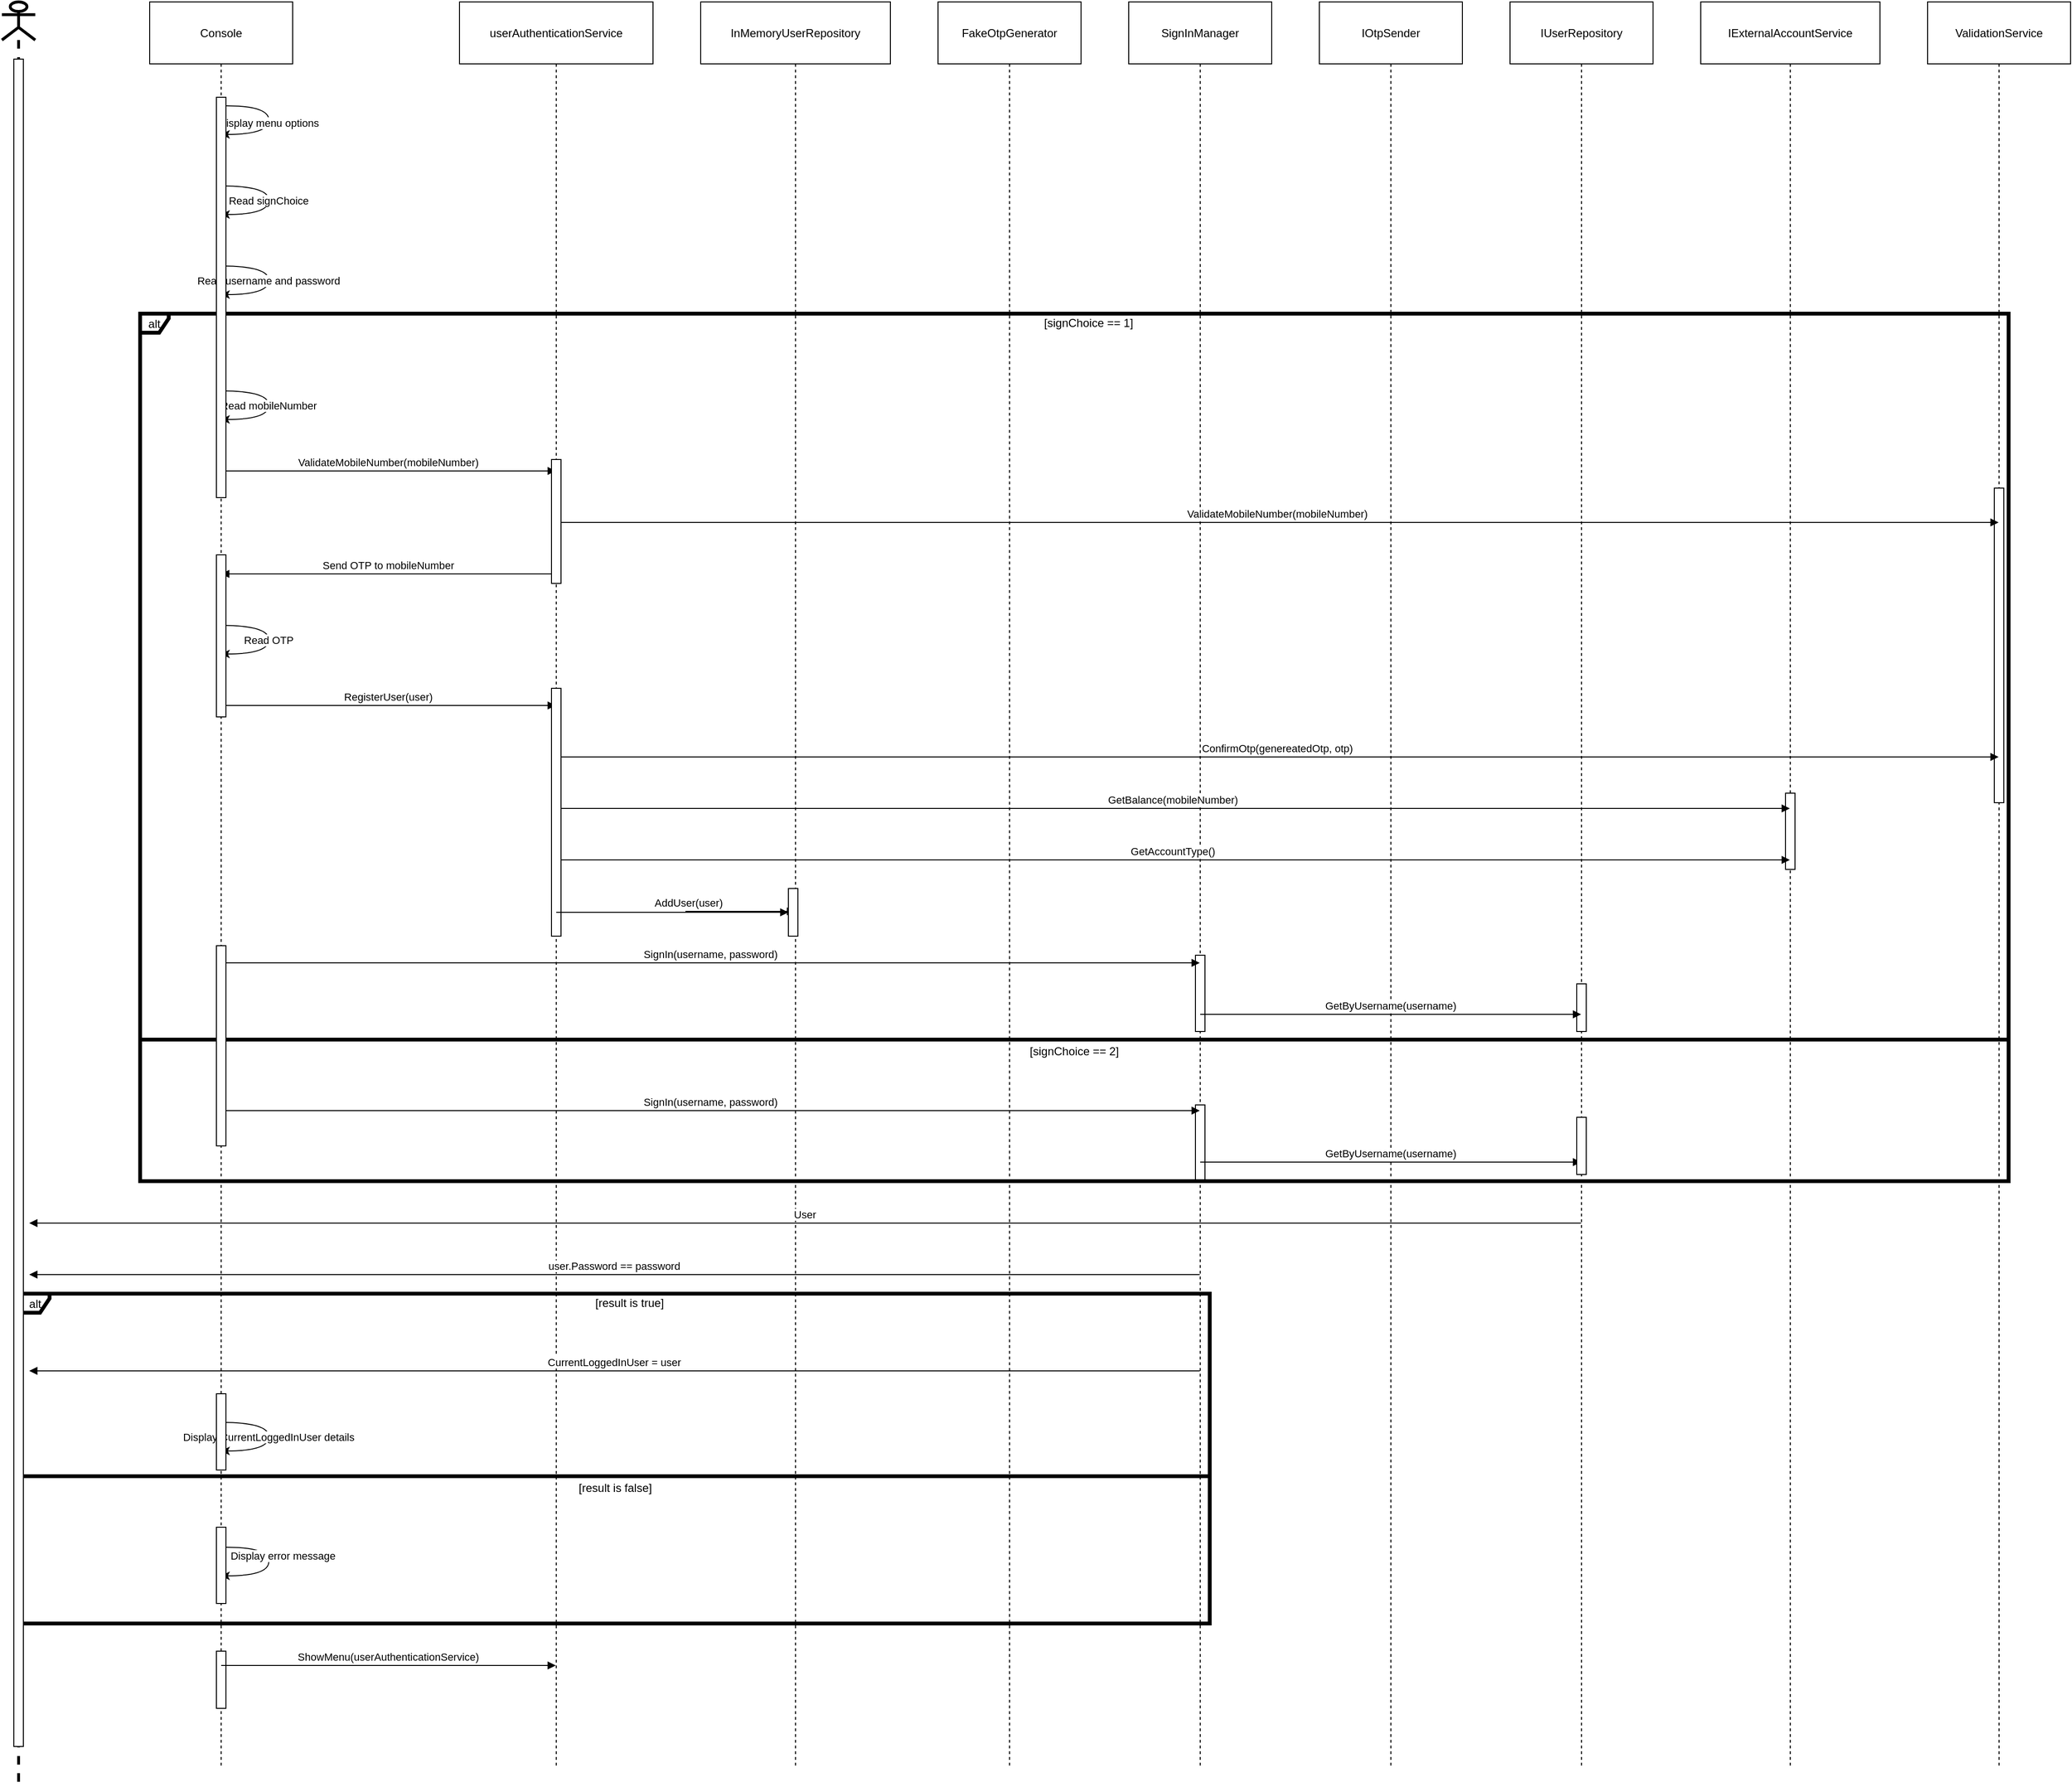 <mxfile version="22.1.1" type="github">
  <diagram name="Page-1" id="2YBvvXClWsGukQMizWep">
    <mxGraphModel dx="3000" dy="1617" grid="1" gridSize="10" guides="1" tooltips="1" connect="1" arrows="1" fold="1" page="1" pageScale="1" pageWidth="850" pageHeight="1100" math="0" shadow="0">
      <root>
        <mxCell id="0" />
        <mxCell id="1" parent="0" />
        <mxCell id="jQxVS3LR43WCqaB9roRx-2" value="Console" style="shape=umlLifeline;perimeter=lifelinePerimeter;whiteSpace=wrap;container=1;dropTarget=0;collapsible=0;recursiveResize=0;outlineConnect=0;portConstraint=eastwest;newEdgeStyle={&quot;edgeStyle&quot;:&quot;elbowEdgeStyle&quot;,&quot;elbow&quot;:&quot;vertical&quot;,&quot;curved&quot;:0,&quot;rounded&quot;:0};size=65;" vertex="1" parent="1">
          <mxGeometry x="220" y="20" width="150" height="1850" as="geometry" />
        </mxCell>
        <mxCell id="jQxVS3LR43WCqaB9roRx-51" value="" style="html=1;points=[[0,0,0,0,5],[0,1,0,0,-5],[1,0,0,0,5],[1,1,0,0,-5]];perimeter=orthogonalPerimeter;outlineConnect=0;targetShapes=umlLifeline;portConstraint=eastwest;newEdgeStyle={&quot;curved&quot;:0,&quot;rounded&quot;:0};" vertex="1" parent="jQxVS3LR43WCqaB9roRx-2">
          <mxGeometry x="70" y="1730" width="10" height="60" as="geometry" />
        </mxCell>
        <mxCell id="jQxVS3LR43WCqaB9roRx-3" value="userAuthenticationService" style="shape=umlLifeline;perimeter=lifelinePerimeter;whiteSpace=wrap;container=1;dropTarget=0;collapsible=0;recursiveResize=0;outlineConnect=0;portConstraint=eastwest;newEdgeStyle={&quot;edgeStyle&quot;:&quot;elbowEdgeStyle&quot;,&quot;elbow&quot;:&quot;vertical&quot;,&quot;curved&quot;:0,&quot;rounded&quot;:0};size=65;" vertex="1" parent="1">
          <mxGeometry x="545" y="20" width="203" height="1850" as="geometry" />
        </mxCell>
        <mxCell id="jQxVS3LR43WCqaB9roRx-4" value="InMemoryUserRepository" style="shape=umlLifeline;perimeter=lifelinePerimeter;whiteSpace=wrap;container=1;dropTarget=0;collapsible=0;recursiveResize=0;outlineConnect=0;portConstraint=eastwest;newEdgeStyle={&quot;edgeStyle&quot;:&quot;elbowEdgeStyle&quot;,&quot;elbow&quot;:&quot;vertical&quot;,&quot;curved&quot;:0,&quot;rounded&quot;:0};size=65;" vertex="1" parent="1">
          <mxGeometry x="798" y="20" width="199" height="1850" as="geometry" />
        </mxCell>
        <mxCell id="jQxVS3LR43WCqaB9roRx-5" value="FakeOtpGenerator" style="shape=umlLifeline;perimeter=lifelinePerimeter;whiteSpace=wrap;container=1;dropTarget=0;collapsible=0;recursiveResize=0;outlineConnect=0;portConstraint=eastwest;newEdgeStyle={&quot;edgeStyle&quot;:&quot;elbowEdgeStyle&quot;,&quot;elbow&quot;:&quot;vertical&quot;,&quot;curved&quot;:0,&quot;rounded&quot;:0};size=65;" vertex="1" parent="1">
          <mxGeometry x="1047" y="20" width="150" height="1850" as="geometry" />
        </mxCell>
        <mxCell id="jQxVS3LR43WCqaB9roRx-6" value="SignInManager" style="shape=umlLifeline;perimeter=lifelinePerimeter;whiteSpace=wrap;container=1;dropTarget=0;collapsible=0;recursiveResize=0;outlineConnect=0;portConstraint=eastwest;newEdgeStyle={&quot;edgeStyle&quot;:&quot;elbowEdgeStyle&quot;,&quot;elbow&quot;:&quot;vertical&quot;,&quot;curved&quot;:0,&quot;rounded&quot;:0};size=65;" vertex="1" parent="1">
          <mxGeometry x="1247" y="20" width="150" height="1850" as="geometry" />
        </mxCell>
        <mxCell id="jQxVS3LR43WCqaB9roRx-54" value="" style="html=1;points=[[0,0,0,0,5],[0,1,0,0,-5],[1,0,0,0,5],[1,1,0,0,-5]];perimeter=orthogonalPerimeter;outlineConnect=0;targetShapes=umlLifeline;portConstraint=eastwest;newEdgeStyle={&quot;curved&quot;:0,&quot;rounded&quot;:0};" vertex="1" parent="jQxVS3LR43WCqaB9roRx-6">
          <mxGeometry x="70" y="1000" width="10" height="80" as="geometry" />
        </mxCell>
        <mxCell id="jQxVS3LR43WCqaB9roRx-55" value="" style="html=1;points=[[0,0,0,0,5],[0,1,0,0,-5],[1,0,0,0,5],[1,1,0,0,-5]];perimeter=orthogonalPerimeter;outlineConnect=0;targetShapes=umlLifeline;portConstraint=eastwest;newEdgeStyle={&quot;curved&quot;:0,&quot;rounded&quot;:0};" vertex="1" parent="jQxVS3LR43WCqaB9roRx-6">
          <mxGeometry x="70" y="1157" width="10" height="80" as="geometry" />
        </mxCell>
        <mxCell id="jQxVS3LR43WCqaB9roRx-7" value="IOtpSender" style="shape=umlLifeline;perimeter=lifelinePerimeter;whiteSpace=wrap;container=1;dropTarget=0;collapsible=0;recursiveResize=0;outlineConnect=0;portConstraint=eastwest;newEdgeStyle={&quot;edgeStyle&quot;:&quot;elbowEdgeStyle&quot;,&quot;elbow&quot;:&quot;vertical&quot;,&quot;curved&quot;:0,&quot;rounded&quot;:0};size=65;" vertex="1" parent="1">
          <mxGeometry x="1447" y="20" width="150" height="1850" as="geometry" />
        </mxCell>
        <mxCell id="jQxVS3LR43WCqaB9roRx-8" value="IUserRepository" style="shape=umlLifeline;perimeter=lifelinePerimeter;whiteSpace=wrap;container=1;dropTarget=0;collapsible=0;recursiveResize=0;outlineConnect=0;portConstraint=eastwest;newEdgeStyle={&quot;edgeStyle&quot;:&quot;elbowEdgeStyle&quot;,&quot;elbow&quot;:&quot;vertical&quot;,&quot;curved&quot;:0,&quot;rounded&quot;:0};size=65;" vertex="1" parent="1">
          <mxGeometry x="1647" y="20" width="150" height="1850" as="geometry" />
        </mxCell>
        <mxCell id="jQxVS3LR43WCqaB9roRx-59" value="" style="html=1;points=[[0,0,0,0,5],[0,1,0,0,-5],[1,0,0,0,5],[1,1,0,0,-5]];perimeter=orthogonalPerimeter;outlineConnect=0;targetShapes=umlLifeline;portConstraint=eastwest;newEdgeStyle={&quot;curved&quot;:0,&quot;rounded&quot;:0};" vertex="1" parent="jQxVS3LR43WCqaB9roRx-8">
          <mxGeometry x="70" y="1030" width="10" height="50" as="geometry" />
        </mxCell>
        <mxCell id="jQxVS3LR43WCqaB9roRx-9" value="IExternalAccountService" style="shape=umlLifeline;perimeter=lifelinePerimeter;whiteSpace=wrap;container=1;dropTarget=0;collapsible=0;recursiveResize=0;outlineConnect=0;portConstraint=eastwest;newEdgeStyle={&quot;edgeStyle&quot;:&quot;elbowEdgeStyle&quot;,&quot;elbow&quot;:&quot;vertical&quot;,&quot;curved&quot;:0,&quot;rounded&quot;:0};size=65;" vertex="1" parent="1">
          <mxGeometry x="1847" y="20" width="188" height="1850" as="geometry" />
        </mxCell>
        <mxCell id="jQxVS3LR43WCqaB9roRx-57" value="" style="html=1;points=[[0,0,0,0,5],[0,1,0,0,-5],[1,0,0,0,5],[1,1,0,0,-5]];perimeter=orthogonalPerimeter;outlineConnect=0;targetShapes=umlLifeline;portConstraint=eastwest;newEdgeStyle={&quot;curved&quot;:0,&quot;rounded&quot;:0};" vertex="1" parent="jQxVS3LR43WCqaB9roRx-9">
          <mxGeometry x="89" y="830" width="10" height="80" as="geometry" />
        </mxCell>
        <mxCell id="jQxVS3LR43WCqaB9roRx-10" value="ValidationService" style="shape=umlLifeline;perimeter=lifelinePerimeter;whiteSpace=wrap;container=1;dropTarget=0;collapsible=0;recursiveResize=0;outlineConnect=0;portConstraint=eastwest;newEdgeStyle={&quot;edgeStyle&quot;:&quot;elbowEdgeStyle&quot;,&quot;elbow&quot;:&quot;vertical&quot;,&quot;curved&quot;:0,&quot;rounded&quot;:0};size=65;" vertex="1" parent="1">
          <mxGeometry x="2085" y="20" width="150" height="1850" as="geometry" />
        </mxCell>
        <mxCell id="jQxVS3LR43WCqaB9roRx-61" value="" style="html=1;points=[[0,0,0,0,5],[0,1,0,0,-5],[1,0,0,0,5],[1,1,0,0,-5]];perimeter=orthogonalPerimeter;outlineConnect=0;targetShapes=umlLifeline;portConstraint=eastwest;newEdgeStyle={&quot;curved&quot;:0,&quot;rounded&quot;:0};" vertex="1" parent="jQxVS3LR43WCqaB9roRx-10">
          <mxGeometry x="70" y="510" width="10" height="330" as="geometry" />
        </mxCell>
        <mxCell id="jQxVS3LR43WCqaB9roRx-11" value="alt" style="shape=umlFrame;pointerEvents=0;dropTarget=0;strokeColor=#000000;height=20;width=30;strokeWidth=4;" vertex="1" parent="1">
          <mxGeometry x="210" y="347" width="1960" height="910" as="geometry" />
        </mxCell>
        <mxCell id="jQxVS3LR43WCqaB9roRx-12" value="[signChoice == 1]" style="text;strokeColor=none;fillColor=none;align=center;verticalAlign=middle;whiteSpace=wrap;" vertex="1" parent="jQxVS3LR43WCqaB9roRx-11">
          <mxGeometry x="30" width="1930" height="20" as="geometry" />
        </mxCell>
        <mxCell id="jQxVS3LR43WCqaB9roRx-13" value="[signChoice == 2]" style="shape=line;whiteSpace=wrap;verticalAlign=top;labelPosition=center;verticalLabelPosition=middle;align=center;strokeColor=#000000;strokeWidth=4;" vertex="1" parent="jQxVS3LR43WCqaB9roRx-11">
          <mxGeometry y="760" width="1960" height="3" as="geometry" />
        </mxCell>
        <mxCell id="jQxVS3LR43WCqaB9roRx-14" value="alt" style="shape=umlFrame;pointerEvents=0;dropTarget=0;strokeColor=#000000;height=20;width=30;strokeWidth=4;" vertex="1" parent="1">
          <mxGeometry x="85" y="1375" width="1247" height="346" as="geometry" />
        </mxCell>
        <mxCell id="jQxVS3LR43WCqaB9roRx-15" value="[result is true]" style="text;strokeColor=none;fillColor=none;align=center;verticalAlign=middle;whiteSpace=wrap;" vertex="1" parent="jQxVS3LR43WCqaB9roRx-14">
          <mxGeometry x="30" width="1217" height="20" as="geometry" />
        </mxCell>
        <mxCell id="jQxVS3LR43WCqaB9roRx-16" value="[result is false]" style="shape=line;whiteSpace=wrap;verticalAlign=top;labelPosition=center;verticalLabelPosition=middle;align=center;strokeColor=#000000;strokeWidth=4;" vertex="1" parent="jQxVS3LR43WCqaB9roRx-14">
          <mxGeometry y="190" width="1247" height="3" as="geometry" />
        </mxCell>
        <mxCell id="jQxVS3LR43WCqaB9roRx-17" value="Display menu options" style="curved=1;rounded=0;" edge="1" parent="1" source="jQxVS3LR43WCqaB9roRx-42" target="jQxVS3LR43WCqaB9roRx-2">
          <mxGeometry relative="1" as="geometry">
            <Array as="points">
              <mxPoint x="345" y="129" />
              <mxPoint x="345" y="159" />
            </Array>
          </mxGeometry>
        </mxCell>
        <mxCell id="jQxVS3LR43WCqaB9roRx-18" value="Read signChoice" style="curved=1;rounded=0;" edge="1" parent="1" source="jQxVS3LR43WCqaB9roRx-2" target="jQxVS3LR43WCqaB9roRx-2">
          <mxGeometry relative="1" as="geometry">
            <Array as="points">
              <mxPoint x="345" y="213" />
              <mxPoint x="345" y="243" />
            </Array>
          </mxGeometry>
        </mxCell>
        <mxCell id="jQxVS3LR43WCqaB9roRx-19" value="Read username and password" style="curved=1;rounded=0;" edge="1" parent="1" source="jQxVS3LR43WCqaB9roRx-2" target="jQxVS3LR43WCqaB9roRx-2">
          <mxGeometry relative="1" as="geometry">
            <Array as="points">
              <mxPoint x="345" y="297" />
              <mxPoint x="345" y="327" />
            </Array>
          </mxGeometry>
        </mxCell>
        <mxCell id="jQxVS3LR43WCqaB9roRx-20" value="Read mobileNumber" style="curved=1;rounded=0;" edge="1" parent="1" source="jQxVS3LR43WCqaB9roRx-2" target="jQxVS3LR43WCqaB9roRx-2">
          <mxGeometry relative="1" as="geometry">
            <Array as="points">
              <mxPoint x="345" y="428" />
              <mxPoint x="345" y="458" />
            </Array>
          </mxGeometry>
        </mxCell>
        <mxCell id="jQxVS3LR43WCqaB9roRx-21" value="ValidateMobileNumber(mobileNumber)" style="verticalAlign=bottom;endArrow=block;edgeStyle=elbowEdgeStyle;elbow=vertical;curved=0;rounded=0;" edge="1" parent="1" source="jQxVS3LR43WCqaB9roRx-2" target="jQxVS3LR43WCqaB9roRx-3">
          <mxGeometry relative="1" as="geometry">
            <Array as="points">
              <mxPoint x="481" y="512" />
            </Array>
          </mxGeometry>
        </mxCell>
        <mxCell id="jQxVS3LR43WCqaB9roRx-22" value="ValidateMobileNumber(mobileNumber)" style="verticalAlign=bottom;endArrow=block;edgeStyle=elbowEdgeStyle;elbow=vertical;curved=0;rounded=0;" edge="1" parent="1" source="jQxVS3LR43WCqaB9roRx-3" target="jQxVS3LR43WCqaB9roRx-10">
          <mxGeometry relative="1" as="geometry">
            <Array as="points">
              <mxPoint x="1413" y="566" />
            </Array>
          </mxGeometry>
        </mxCell>
        <mxCell id="jQxVS3LR43WCqaB9roRx-23" value="Send OTP to mobileNumber" style="verticalAlign=bottom;endArrow=block;edgeStyle=elbowEdgeStyle;elbow=vertical;curved=0;rounded=0;" edge="1" parent="1" source="jQxVS3LR43WCqaB9roRx-3" target="jQxVS3LR43WCqaB9roRx-2">
          <mxGeometry relative="1" as="geometry">
            <Array as="points">
              <mxPoint x="481" y="620" />
            </Array>
          </mxGeometry>
        </mxCell>
        <mxCell id="jQxVS3LR43WCqaB9roRx-24" value="Read OTP" style="curved=1;rounded=0;" edge="1" parent="1" source="jQxVS3LR43WCqaB9roRx-2" target="jQxVS3LR43WCqaB9roRx-2">
          <mxGeometry relative="1" as="geometry">
            <Array as="points">
              <mxPoint x="345" y="674" />
              <mxPoint x="345" y="704" />
            </Array>
          </mxGeometry>
        </mxCell>
        <mxCell id="jQxVS3LR43WCqaB9roRx-25" value="RegisterUser(user)" style="verticalAlign=bottom;endArrow=block;edgeStyle=elbowEdgeStyle;elbow=vertical;curved=0;rounded=0;" edge="1" parent="1" source="jQxVS3LR43WCqaB9roRx-2" target="jQxVS3LR43WCqaB9roRx-3">
          <mxGeometry relative="1" as="geometry">
            <Array as="points">
              <mxPoint x="481" y="758" />
            </Array>
          </mxGeometry>
        </mxCell>
        <mxCell id="jQxVS3LR43WCqaB9roRx-26" value="ConfirmOtp(genereatedOtp, otp)" style="verticalAlign=bottom;endArrow=block;edgeStyle=elbowEdgeStyle;elbow=vertical;curved=0;rounded=0;" edge="1" parent="1" source="jQxVS3LR43WCqaB9roRx-3" target="jQxVS3LR43WCqaB9roRx-10">
          <mxGeometry relative="1" as="geometry">
            <Array as="points">
              <mxPoint x="1413" y="812" />
            </Array>
          </mxGeometry>
        </mxCell>
        <mxCell id="jQxVS3LR43WCqaB9roRx-27" value="GetBalance(mobileNumber)" style="verticalAlign=bottom;endArrow=block;edgeStyle=elbowEdgeStyle;elbow=vertical;curved=0;rounded=0;" edge="1" parent="1" source="jQxVS3LR43WCqaB9roRx-3" target="jQxVS3LR43WCqaB9roRx-9">
          <mxGeometry relative="1" as="geometry">
            <Array as="points">
              <mxPoint x="1303" y="866" />
            </Array>
          </mxGeometry>
        </mxCell>
        <mxCell id="jQxVS3LR43WCqaB9roRx-28" value="GetAccountType()" style="verticalAlign=bottom;endArrow=block;edgeStyle=elbowEdgeStyle;elbow=vertical;curved=0;rounded=0;" edge="1" parent="1" source="jQxVS3LR43WCqaB9roRx-3" target="jQxVS3LR43WCqaB9roRx-9">
          <mxGeometry relative="1" as="geometry">
            <Array as="points">
              <mxPoint x="1303" y="920" />
            </Array>
          </mxGeometry>
        </mxCell>
        <mxCell id="jQxVS3LR43WCqaB9roRx-29" value="AddUser(user)" style="verticalAlign=bottom;endArrow=block;edgeStyle=elbowEdgeStyle;elbow=vertical;curved=0;rounded=0;" edge="1" parent="1" source="jQxVS3LR43WCqaB9roRx-52" target="jQxVS3LR43WCqaB9roRx-4">
          <mxGeometry relative="1" as="geometry">
            <Array as="points">
              <mxPoint x="782" y="974" />
            </Array>
          </mxGeometry>
        </mxCell>
        <mxCell id="jQxVS3LR43WCqaB9roRx-30" value="SignIn(username, password)" style="verticalAlign=bottom;endArrow=block;edgeStyle=elbowEdgeStyle;elbow=vertical;curved=0;rounded=0;" edge="1" parent="1" source="jQxVS3LR43WCqaB9roRx-2" target="jQxVS3LR43WCqaB9roRx-6">
          <mxGeometry relative="1" as="geometry">
            <Array as="points">
              <mxPoint x="818" y="1028" />
            </Array>
          </mxGeometry>
        </mxCell>
        <mxCell id="jQxVS3LR43WCqaB9roRx-31" value="GetByUsername(username)" style="verticalAlign=bottom;endArrow=block;edgeStyle=elbowEdgeStyle;elbow=vertical;curved=0;rounded=0;" edge="1" parent="1" source="jQxVS3LR43WCqaB9roRx-6" target="jQxVS3LR43WCqaB9roRx-8">
          <mxGeometry relative="1" as="geometry">
            <Array as="points">
              <mxPoint x="1532" y="1082" />
            </Array>
          </mxGeometry>
        </mxCell>
        <mxCell id="jQxVS3LR43WCqaB9roRx-32" value="SignIn(username, password)" style="verticalAlign=bottom;endArrow=block;edgeStyle=elbowEdgeStyle;elbow=vertical;curved=0;rounded=0;" edge="1" parent="1" source="jQxVS3LR43WCqaB9roRx-2" target="jQxVS3LR43WCqaB9roRx-6">
          <mxGeometry relative="1" as="geometry">
            <Array as="points">
              <mxPoint x="818" y="1183" />
            </Array>
          </mxGeometry>
        </mxCell>
        <mxCell id="jQxVS3LR43WCqaB9roRx-33" value="GetByUsername(username)" style="verticalAlign=bottom;endArrow=block;edgeStyle=elbowEdgeStyle;elbow=vertical;curved=0;rounded=0;" edge="1" parent="1" source="jQxVS3LR43WCqaB9roRx-6" target="jQxVS3LR43WCqaB9roRx-8">
          <mxGeometry relative="1" as="geometry">
            <Array as="points">
              <mxPoint x="1532" y="1237" />
            </Array>
          </mxGeometry>
        </mxCell>
        <mxCell id="jQxVS3LR43WCqaB9roRx-34" value="User" style="verticalAlign=bottom;endArrow=block;edgeStyle=elbowEdgeStyle;elbow=vertical;curved=0;rounded=0;" edge="1" parent="1" source="jQxVS3LR43WCqaB9roRx-8">
          <mxGeometry relative="1" as="geometry">
            <Array as="points">
              <mxPoint x="918" y="1301" />
            </Array>
            <mxPoint x="93.682" y="1301" as="targetPoint" />
          </mxGeometry>
        </mxCell>
        <mxCell id="jQxVS3LR43WCqaB9roRx-35" value="user.Password == password" style="verticalAlign=bottom;endArrow=block;edgeStyle=elbowEdgeStyle;elbow=vertical;curved=0;rounded=0;" edge="1" parent="1" source="jQxVS3LR43WCqaB9roRx-6">
          <mxGeometry relative="1" as="geometry">
            <Array as="points">
              <mxPoint x="718" y="1355" />
            </Array>
            <mxPoint x="93.682" y="1355" as="targetPoint" />
          </mxGeometry>
        </mxCell>
        <mxCell id="jQxVS3LR43WCqaB9roRx-36" value="CurrentLoggedInUser = user" style="verticalAlign=bottom;endArrow=block;edgeStyle=elbowEdgeStyle;elbow=vertical;curved=0;rounded=0;" edge="1" parent="1" source="jQxVS3LR43WCqaB9roRx-6">
          <mxGeometry relative="1" as="geometry">
            <Array as="points">
              <mxPoint x="718" y="1456" />
            </Array>
            <mxPoint x="93.682" y="1456" as="targetPoint" />
          </mxGeometry>
        </mxCell>
        <mxCell id="jQxVS3LR43WCqaB9roRx-37" value="Display CurrentLoggedInUser details" style="curved=1;rounded=0;" edge="1" parent="1" source="jQxVS3LR43WCqaB9roRx-2" target="jQxVS3LR43WCqaB9roRx-2">
          <mxGeometry relative="1" as="geometry">
            <Array as="points">
              <mxPoint x="345" y="1510" />
              <mxPoint x="345" y="1540" />
            </Array>
          </mxGeometry>
        </mxCell>
        <mxCell id="jQxVS3LR43WCqaB9roRx-38" value="Display error message" style="curved=1;rounded=0;" edge="1" parent="1" source="jQxVS3LR43WCqaB9roRx-49" target="jQxVS3LR43WCqaB9roRx-2">
          <mxGeometry x="-0.141" y="15" relative="1" as="geometry">
            <Array as="points">
              <mxPoint x="345" y="1641" />
              <mxPoint x="345" y="1671" />
            </Array>
            <mxPoint as="offset" />
          </mxGeometry>
        </mxCell>
        <mxCell id="jQxVS3LR43WCqaB9roRx-39" value="ShowMenu(userAuthenticationService)" style="verticalAlign=bottom;endArrow=block;edgeStyle=elbowEdgeStyle;elbow=vertical;curved=0;rounded=0;" edge="1" parent="1" source="jQxVS3LR43WCqaB9roRx-2" target="jQxVS3LR43WCqaB9roRx-3">
          <mxGeometry relative="1" as="geometry">
            <Array as="points">
              <mxPoint x="481" y="1765" />
            </Array>
          </mxGeometry>
        </mxCell>
        <mxCell id="jQxVS3LR43WCqaB9roRx-40" value="" style="shape=umlLifeline;perimeter=lifelinePerimeter;whiteSpace=wrap;html=1;container=1;dropTarget=0;collapsible=0;recursiveResize=0;outlineConnect=0;portConstraint=eastwest;newEdgeStyle={&quot;curved&quot;:0,&quot;rounded&quot;:0};participant=umlActor;strokeWidth=3;" vertex="1" parent="1">
          <mxGeometry x="65" y="20" width="35" height="1870" as="geometry" />
        </mxCell>
        <mxCell id="jQxVS3LR43WCqaB9roRx-41" value="" style="html=1;points=[[0,0,0,0,5],[0,1,0,0,-5],[1,0,0,0,5],[1,1,0,0,-5]];perimeter=orthogonalPerimeter;outlineConnect=0;targetShapes=umlLifeline;portConstraint=eastwest;newEdgeStyle={&quot;curved&quot;:0,&quot;rounded&quot;:0};" vertex="1" parent="jQxVS3LR43WCqaB9roRx-40">
          <mxGeometry x="12.5" y="60" width="10" height="1770" as="geometry" />
        </mxCell>
        <mxCell id="jQxVS3LR43WCqaB9roRx-43" value="" style="curved=1;rounded=0;" edge="1" parent="1" source="jQxVS3LR43WCqaB9roRx-2" target="jQxVS3LR43WCqaB9roRx-42">
          <mxGeometry relative="1" as="geometry">
            <Array as="points" />
            <mxPoint x="294" y="129" as="sourcePoint" />
            <mxPoint x="294" y="159" as="targetPoint" />
          </mxGeometry>
        </mxCell>
        <mxCell id="jQxVS3LR43WCqaB9roRx-42" value="" style="html=1;points=[[0,0,0,0,5],[0,1,0,0,-5],[1,0,0,0,5],[1,1,0,0,-5]];perimeter=orthogonalPerimeter;outlineConnect=0;targetShapes=umlLifeline;portConstraint=eastwest;newEdgeStyle={&quot;curved&quot;:0,&quot;rounded&quot;:0};" vertex="1" parent="1">
          <mxGeometry x="290" y="120" width="10" height="420" as="geometry" />
        </mxCell>
        <mxCell id="jQxVS3LR43WCqaB9roRx-44" value="" style="html=1;points=[[0,0,0,0,5],[0,1,0,0,-5],[1,0,0,0,5],[1,1,0,0,-5]];perimeter=orthogonalPerimeter;outlineConnect=0;targetShapes=umlLifeline;portConstraint=eastwest;newEdgeStyle={&quot;curved&quot;:0,&quot;rounded&quot;:0};" vertex="1" parent="1">
          <mxGeometry x="290" y="600" width="10" height="170" as="geometry" />
        </mxCell>
        <mxCell id="jQxVS3LR43WCqaB9roRx-45" value="" style="html=1;points=[[0,0,0,0,5],[0,1,0,0,-5],[1,0,0,0,5],[1,1,0,0,-5]];perimeter=orthogonalPerimeter;outlineConnect=0;targetShapes=umlLifeline;portConstraint=eastwest;newEdgeStyle={&quot;curved&quot;:0,&quot;rounded&quot;:0};" vertex="1" parent="1">
          <mxGeometry x="641.5" y="500" width="10" height="130" as="geometry" />
        </mxCell>
        <mxCell id="jQxVS3LR43WCqaB9roRx-46" value="" style="html=1;points=[[0,0,0,0,5],[0,1,0,0,-5],[1,0,0,0,5],[1,1,0,0,-5]];perimeter=orthogonalPerimeter;outlineConnect=0;targetShapes=umlLifeline;portConstraint=eastwest;newEdgeStyle={&quot;curved&quot;:0,&quot;rounded&quot;:0};" vertex="1" parent="1">
          <mxGeometry x="641.5" y="740" width="10" height="260" as="geometry" />
        </mxCell>
        <mxCell id="jQxVS3LR43WCqaB9roRx-47" value="" style="html=1;points=[[0,0,0,0,5],[0,1,0,0,-5],[1,0,0,0,5],[1,1,0,0,-5]];perimeter=orthogonalPerimeter;outlineConnect=0;targetShapes=umlLifeline;portConstraint=eastwest;newEdgeStyle={&quot;curved&quot;:0,&quot;rounded&quot;:0};" vertex="1" parent="1">
          <mxGeometry x="290" y="1010" width="10" height="210" as="geometry" />
        </mxCell>
        <mxCell id="jQxVS3LR43WCqaB9roRx-48" value="" style="html=1;points=[[0,0,0,0,5],[0,1,0,0,-5],[1,0,0,0,5],[1,1,0,0,-5]];perimeter=orthogonalPerimeter;outlineConnect=0;targetShapes=umlLifeline;portConstraint=eastwest;newEdgeStyle={&quot;curved&quot;:0,&quot;rounded&quot;:0};" vertex="1" parent="1">
          <mxGeometry x="290" y="1480" width="10" height="80" as="geometry" />
        </mxCell>
        <mxCell id="jQxVS3LR43WCqaB9roRx-50" value="" style="curved=1;rounded=0;" edge="1" parent="1" source="jQxVS3LR43WCqaB9roRx-2" target="jQxVS3LR43WCqaB9roRx-49">
          <mxGeometry relative="1" as="geometry">
            <Array as="points" />
            <mxPoint x="294" y="1641" as="sourcePoint" />
            <mxPoint x="294" y="1671" as="targetPoint" />
          </mxGeometry>
        </mxCell>
        <mxCell id="jQxVS3LR43WCqaB9roRx-49" value="" style="html=1;points=[[0,0,0,0,5],[0,1,0,0,-5],[1,0,0,0,5],[1,1,0,0,-5]];perimeter=orthogonalPerimeter;outlineConnect=0;targetShapes=umlLifeline;portConstraint=eastwest;newEdgeStyle={&quot;curved&quot;:0,&quot;rounded&quot;:0};" vertex="1" parent="1">
          <mxGeometry x="290" y="1620" width="10" height="80" as="geometry" />
        </mxCell>
        <mxCell id="jQxVS3LR43WCqaB9roRx-53" value="" style="verticalAlign=bottom;endArrow=block;edgeStyle=elbowEdgeStyle;elbow=vertical;curved=0;rounded=0;" edge="1" parent="1" source="jQxVS3LR43WCqaB9roRx-3" target="jQxVS3LR43WCqaB9roRx-52">
          <mxGeometry relative="1" as="geometry">
            <Array as="points" />
            <mxPoint x="646" y="974" as="sourcePoint" />
            <mxPoint x="897" y="974" as="targetPoint" />
          </mxGeometry>
        </mxCell>
        <mxCell id="jQxVS3LR43WCqaB9roRx-52" value="" style="html=1;points=[[0,0,0,0,5],[0,1,0,0,-5],[1,0,0,0,5],[1,1,0,0,-5]];perimeter=orthogonalPerimeter;outlineConnect=0;targetShapes=umlLifeline;portConstraint=eastwest;newEdgeStyle={&quot;curved&quot;:0,&quot;rounded&quot;:0};" vertex="1" parent="1">
          <mxGeometry x="890" y="950" width="10" height="50" as="geometry" />
        </mxCell>
        <mxCell id="jQxVS3LR43WCqaB9roRx-60" value="" style="html=1;points=[[0,0,0,0,5],[0,1,0,0,-5],[1,0,0,0,5],[1,1,0,0,-5]];perimeter=orthogonalPerimeter;outlineConnect=0;targetShapes=umlLifeline;portConstraint=eastwest;newEdgeStyle={&quot;curved&quot;:0,&quot;rounded&quot;:0};" vertex="1" parent="1">
          <mxGeometry x="1717" y="1190" width="10" height="60" as="geometry" />
        </mxCell>
      </root>
    </mxGraphModel>
  </diagram>
</mxfile>
